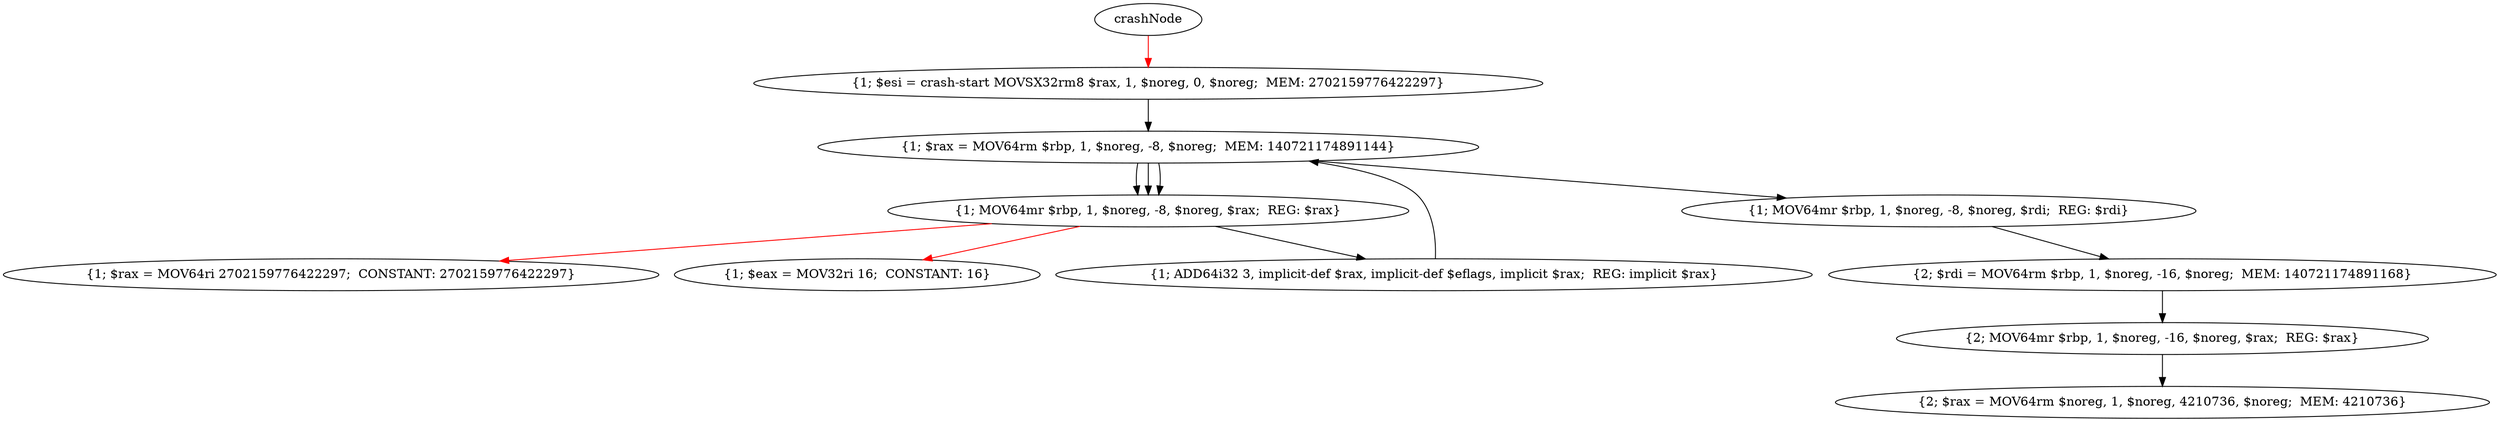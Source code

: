 digraph TaintDataFlowGraph {
 crashNode  ->  "{1; $esi = crash-start MOVSX32rm8 $rax, 1, $noreg, 0, $noreg;  MEM: 2702159776422297}" [color="red"];
 "{1; $esi = crash-start MOVSX32rm8 $rax, 1, $noreg, 0, $noreg;  MEM: 2702159776422297}"  ->  "{1; $rax = MOV64rm $rbp, 1, $noreg, -8, $noreg;  MEM: 140721174891144}";
 "{1; $rax = MOV64rm $rbp, 1, $noreg, -8, $noreg;  MEM: 140721174891144}"  ->  "{1; MOV64mr $rbp, 1, $noreg, -8, $noreg, $rax;  REG: $rax}";
 "{1; $rax = MOV64rm $rbp, 1, $noreg, -8, $noreg;  MEM: 140721174891144}"  ->  "{1; MOV64mr $rbp, 1, $noreg, -8, $noreg, $rax;  REG: $rax}";
 "{1; $rax = MOV64rm $rbp, 1, $noreg, -8, $noreg;  MEM: 140721174891144}"  ->  "{1; MOV64mr $rbp, 1, $noreg, -8, $noreg, $rax;  REG: $rax}";
 "{1; MOV64mr $rbp, 1, $noreg, -8, $noreg, $rax;  REG: $rax}"  ->  "{1; $rax = MOV64ri 2702159776422297;  CONSTANT: 2702159776422297}" [color="red"];
 "{1; MOV64mr $rbp, 1, $noreg, -8, $noreg, $rax;  REG: $rax}"  ->  "{1; $eax = MOV32ri 16;  CONSTANT: 16}" [color="red"];
 "{1; MOV64mr $rbp, 1, $noreg, -8, $noreg, $rax;  REG: $rax}"  ->  "{1; ADD64i32 3, implicit-def $rax, implicit-def $eflags, implicit $rax;  REG: implicit $rax}";
 "{1; ADD64i32 3, implicit-def $rax, implicit-def $eflags, implicit $rax;  REG: implicit $rax}"  ->  "{1; $rax = MOV64rm $rbp, 1, $noreg, -8, $noreg;  MEM: 140721174891144}";
 "{1; $rax = MOV64rm $rbp, 1, $noreg, -8, $noreg;  MEM: 140721174891144}"  ->  "{1; MOV64mr $rbp, 1, $noreg, -8, $noreg, $rdi;  REG: $rdi}";
 "{1; MOV64mr $rbp, 1, $noreg, -8, $noreg, $rdi;  REG: $rdi}"  ->  "{2; $rdi = MOV64rm $rbp, 1, $noreg, -16, $noreg;  MEM: 140721174891168}";
 "{2; $rdi = MOV64rm $rbp, 1, $noreg, -16, $noreg;  MEM: 140721174891168}"  ->  "{2; MOV64mr $rbp, 1, $noreg, -16, $noreg, $rax;  REG: $rax}";
 "{2; MOV64mr $rbp, 1, $noreg, -16, $noreg, $rax;  REG: $rax}"  ->  "{2; $rax = MOV64rm $noreg, 1, $noreg, 4210736, $noreg;  MEM: 4210736}";
}
